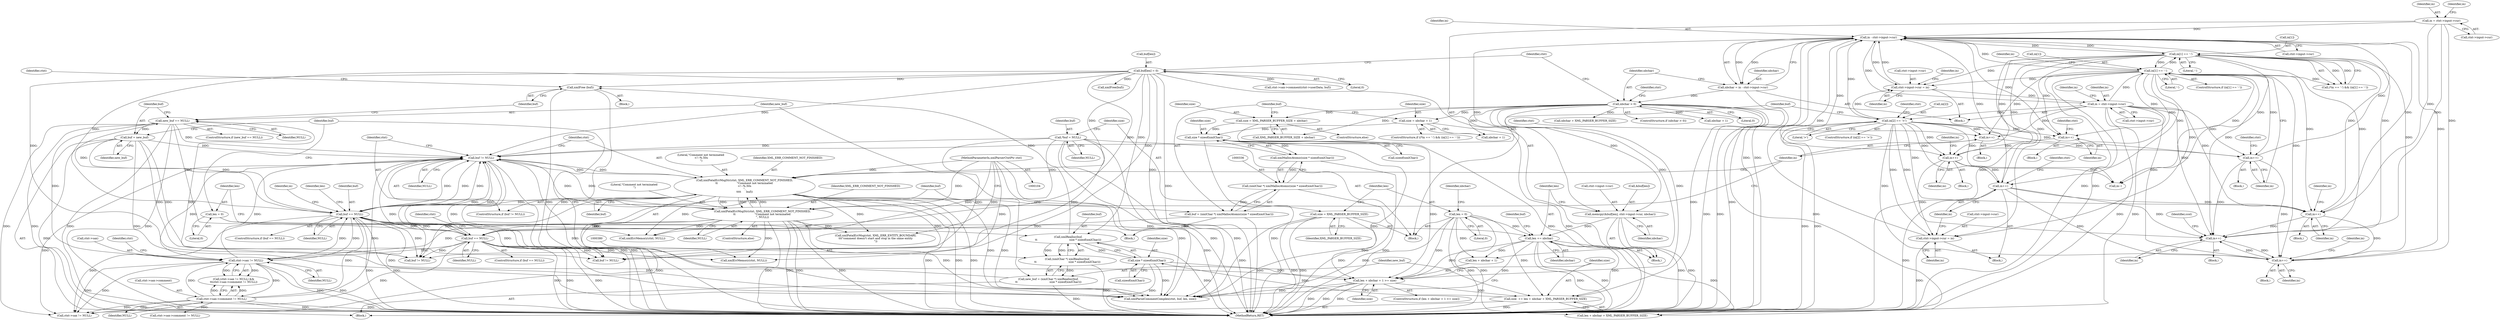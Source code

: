digraph "0_Chrome_d0947db40187f4708c58e64cbd6013faf9eddeed_8@pointer" {
"1000392" [label="(Call,xmlFree (buf))"];
"1000381" [label="(Call,xmlRealloc(buf,\n\t\t                                     size * sizeof(xmlChar)))"];
"1000420" [label="(Call,buf[len] = 0)"];
"1000307" [label="(Call,buf == NULL)"];
"1000579" [label="(Call,buf != NULL)"];
"1000343" [label="(Call,buf == NULL)"];
"1000333" [label="(Call,buf = (xmlChar *) xmlMallocAtomic(size * sizeof(xmlChar)))"];
"1000335" [label="(Call,(xmlChar *) xmlMallocAtomic(size * sizeof(xmlChar)))"];
"1000337" [label="(Call,xmlMallocAtomic(size * sizeof(xmlChar)))"];
"1000338" [label="(Call,size * sizeof(xmlChar))"];
"1000328" [label="(Call,size = XML_PARSER_BUFFER_SIZE + nbchar)"];
"1000287" [label="(Call,nbchar > 0)"];
"1000277" [label="(Call,nbchar = in - ctxt->input->cur)"];
"1000279" [label="(Call,in - ctxt->input->cur)"];
"1000508" [label="(Call,in[1] == '-')"];
"1000317" [label="(Call,in[1] == '-')"];
"1000494" [label="(Call,in = ctxt->input->cur)"];
"1000425" [label="(Call,ctxt->input->cur = in)"];
"1000515" [label="(Call,in[2] == '>')"];
"1000238" [label="(Call,in++)"];
"1000601" [label="(Call,in++)"];
"1000593" [label="(Call,in++)"];
"1000474" [label="(Call,in++)"];
"1000459" [label="(Call,in++)"];
"1000438" [label="(Call,in++)"];
"1000198" [label="(Call,in++)"];
"1000168" [label="(Call,in = ctxt->input->cur)"];
"1000270" [label="(Call,in++)"];
"1000467" [label="(Call,ctxt->input->cur = in)"];
"1000322" [label="(Call,size = nbchar + 1)"];
"1000403" [label="(Call,buf = new_buf)"];
"1000388" [label="(Call,new_buf == NULL)"];
"1000377" [label="(Call,new_buf = (xmlChar *) xmlRealloc(buf,\n\t\t                                     size * sizeof(xmlChar)))"];
"1000379" [label="(Call,(xmlChar *) xmlRealloc(buf,\n\t\t                                     size * sizeof(xmlChar)))"];
"1000582" [label="(Call,xmlFatalErrMsgStr(ctxt, XML_ERR_COMMENT_NOT_FINISHED,\n\t\t                      \"Comment not terminated \n<!--%.50s\n\",\n\t\t\t\t      buf))"];
"1000588" [label="(Call,xmlFatalErrMsgStr(ctxt, XML_ERR_COMMENT_NOT_FINISHED,\n\t\t                      \"Comment not terminated \n\", NULL))"];
"1000105" [label="(MethodParameterIn,xmlParserCtxtPtr ctxt)"];
"1000108" [label="(Call,*buf = NULL)"];
"1000298" [label="(Call,ctxt->sax->comment != NULL)"];
"1000293" [label="(Call,ctxt->sax != NULL)"];
"1000383" [label="(Call,size * sizeof(xmlChar))"];
"1000370" [label="(Call,size  += len + nbchar + XML_PARSER_BUFFER_SIZE)"];
"1000116" [label="(Call,len = 0)"];
"1000417" [label="(Call,len += nbchar)"];
"1000406" [label="(Call,memcpy(&buf[len], ctxt->input->cur, nbchar))"];
"1000356" [label="(Call,len = 0)"];
"1000361" [label="(Call,len + nbchar + 1 >= size)"];
"1000112" [label="(Call,size = XML_PARSER_BUFFER_SIZE)"];
"1000287" [label="(Call,nbchar > 0)"];
"1000592" [label="(Identifier,NULL)"];
"1000333" [label="(Call,buf = (xmlChar *) xmlMallocAtomic(size * sizeof(xmlChar)))"];
"1000570" [label="(Call,xmlFree(buf))"];
"1000315" [label="(Identifier,in)"];
"1000110" [label="(Identifier,NULL)"];
"1000387" [label="(ControlStructure,if (new_buf == NULL))"];
"1000169" [label="(Identifier,in)"];
"1000294" [label="(Call,ctxt->sax)"];
"1000345" [label="(Identifier,NULL)"];
"1000293" [label="(Call,ctxt->sax != NULL)"];
"1000395" [label="(Identifier,ctxt)"];
"1000328" [label="(Call,size = XML_PARSER_BUFFER_SIZE + nbchar)"];
"1000593" [label="(Call,in++)"];
"1000422" [label="(Identifier,buf)"];
"1000307" [label="(Call,buf == NULL)"];
"1000108" [label="(Call,*buf = NULL)"];
"1000509" [label="(Call,in[1])"];
"1000584" [label="(Identifier,XML_ERR_COMMENT_NOT_FINISHED)"];
"1000357" [label="(Identifier,len)"];
"1000317" [label="(Call,in[1] == '-')"];
"1000377" [label="(Call,new_buf = (xmlChar *) xmlRealloc(buf,\n\t\t                                     size * sizeof(xmlChar)))"];
"1000557" [label="(Call,buf != NULL)"];
"1000334" [label="(Identifier,buf)"];
"1000374" [label="(Call,nbchar + XML_PARSER_BUFFER_SIZE)"];
"1000602" [label="(Identifier,in)"];
"1000404" [label="(Identifier,buf)"];
"1000305" [label="(Block,)"];
"1000281" [label="(Call,ctxt->input->cur)"];
"1000295" [label="(Identifier,ctxt)"];
"1000425" [label="(Call,ctxt->input->cur = in)"];
"1000363" [label="(Identifier,len)"];
"1000329" [label="(Identifier,size)"];
"1000525" [label="(Identifier,ctxt)"];
"1000392" [label="(Call,xmlFree (buf))"];
"1000384" [label="(Identifier,size)"];
"1000385" [label="(Call,sizeof(xmlChar))"];
"1000114" [label="(Identifier,XML_PARSER_BUFFER_SIZE)"];
"1000420" [label="(Call,buf[len] = 0)"];
"1000407" [label="(Call,&buf[len])"];
"1000458" [label="(Block,)"];
"1000464" [label="(Identifier,in)"];
"1000368" [label="(Block,)"];
"1000371" [label="(Identifier,size)"];
"1000579" [label="(Call,buf != NULL)"];
"1000581" [label="(Identifier,NULL)"];
"1000624" [label="(Call,xmlParseCommentComplex(ctxt, buf, len, size))"];
"1000467" [label="(Call,ctxt->input->cur = in)"];
"1000512" [label="(Literal,'-')"];
"1000589" [label="(Identifier,ctxt)"];
"1000321" [label="(Literal,'-')"];
"1000176" [label="(Block,)"];
"1000466" [label="(Block,)"];
"1000390" [label="(Identifier,NULL)"];
"1000361" [label="(Call,len + nbchar + 1 >= size)"];
"1000496" [label="(Call,ctxt->input->cur)"];
"1000367" [label="(Identifier,size)"];
"1000342" [label="(ControlStructure,if (buf == NULL))"];
"1000113" [label="(Identifier,size)"];
"1000323" [label="(Identifier,size)"];
"1000560" [label="(Call,ctxt->sax->comment(ctxt->userData, buf))"];
"1000578" [label="(ControlStructure,if (buf != NULL))"];
"1000517" [label="(Identifier,in)"];
"1000437" [label="(Block,)"];
"1000590" [label="(Identifier,XML_ERR_COMMENT_NOT_FINISHED)"];
"1000299" [label="(Call,ctxt->sax->comment)"];
"1000383" [label="(Call,size * sizeof(xmlChar))"];
"1000348" [label="(Identifier,ctxt)"];
"1000358" [label="(Literal,0)"];
"1000635" [label="(MethodReturn,RET)"];
"1000288" [label="(Identifier,nbchar)"];
"1000337" [label="(Call,xmlMallocAtomic(size * sizeof(xmlChar)))"];
"1000494" [label="(Call,in = ctxt->input->cur)"];
"1000382" [label="(Identifier,buf)"];
"1000238" [label="(Call,in++)"];
"1000199" [label="(Identifier,in)"];
"1000606" [label="(Identifier,ctxt)"];
"1000370" [label="(Call,size  += len + nbchar + XML_PARSER_BUFFER_SIZE)"];
"1000393" [label="(Identifier,buf)"];
"1000567" [label="(Call,buf != NULL)"];
"1000431" [label="(Identifier,in)"];
"1000585" [label="(Literal,\"Comment not terminated \n<!--%.50s\n\")"];
"1000474" [label="(Call,in++)"];
"1000601" [label="(Call,in++)"];
"1000417" [label="(Call,len += nbchar)"];
"1000344" [label="(Identifier,buf)"];
"1000339" [label="(Identifier,size)"];
"1000168" [label="(Call,in = ctxt->input->cur)"];
"1000379" [label="(Call,(xmlChar *) xmlRealloc(buf,\n\t\t                                     size * sizeof(xmlChar)))"];
"1000479" [label="(Identifier,ctxt)"];
"1000306" [label="(ControlStructure,if (buf == NULL))"];
"1000372" [label="(Call,len + nbchar + XML_PARSER_BUFFER_SIZE)"];
"1000274" [label="(Identifier,in)"];
"1000280" [label="(Identifier,in)"];
"1000443" [label="(Identifier,ctxt)"];
"1000416" [label="(Identifier,nbchar)"];
"1000362" [label="(Call,len + nbchar + 1)"];
"1000330" [label="(Call,XML_PARSER_BUFFER_SIZE + nbchar)"];
"1000515" [label="(Call,in[2] == '>')"];
"1000506" [label="(Block,)"];
"1000508" [label="(Call,in[1] == '-')"];
"1000327" [label="(ControlStructure,else)"];
"1000298" [label="(Call,ctxt->sax->comment != NULL)"];
"1000322" [label="(Call,size = nbchar + 1)"];
"1000301" [label="(Identifier,ctxt)"];
"1000170" [label="(Call,ctxt->input->cur)"];
"1000237" [label="(Block,)"];
"1000277" [label="(Call,nbchar = in - ctxt->input->cur)"];
"1000583" [label="(Identifier,ctxt)"];
"1000389" [label="(Identifier,new_buf)"];
"1000241" [label="(Identifier,ccol)"];
"1000544" [label="(Call,ctxt->sax->comment != NULL)"];
"1000411" [label="(Call,ctxt->input->cur)"];
"1000180" [label="(Identifier,in)"];
"1000335" [label="(Call,(xmlChar *) xmlMallocAtomic(size * sizeof(xmlChar)))"];
"1000439" [label="(Identifier,in)"];
"1000116" [label="(Call,len = 0)"];
"1000424" [label="(Literal,0)"];
"1000530" [label="(Call,xmlFatalErrMsg(ctxt, XML_ERR_ENTITY_BOUNDARY,\n\t\t\t\"comment doesn't start and stop in the same entity\n\"))"];
"1000356" [label="(Call,len = 0)"];
"1000381" [label="(Call,xmlRealloc(buf,\n\t\t                                     size * sizeof(xmlChar)))"];
"1000118" [label="(Literal,0)"];
"1000507" [label="(ControlStructure,if (in[1] == '-'))"];
"1000198" [label="(Call,in++)"];
"1000586" [label="(Identifier,buf)"];
"1000343" [label="(Call,buf == NULL)"];
"1000286" [label="(ControlStructure,if (nbchar > 0))"];
"1000495" [label="(Identifier,in)"];
"1000105" [label="(MethodParameterIn,xmlParserCtxtPtr ctxt)"];
"1000338" [label="(Call,size * sizeof(xmlChar))"];
"1000347" [label="(Call,xmlErrMemory(ctxt, NULL))"];
"1000580" [label="(Identifier,buf)"];
"1000490" [label="(Call,in--)"];
"1000468" [label="(Call,ctxt->input->cur)"];
"1000391" [label="(Block,)"];
"1000297" [label="(Identifier,NULL)"];
"1000279" [label="(Call,in - ctxt->input->cur)"];
"1000519" [label="(Literal,'>')"];
"1000421" [label="(Call,buf[len])"];
"1000312" [label="(Call,(*in == '-') && (in[1] == '-'))"];
"1000403" [label="(Call,buf = new_buf)"];
"1000598" [label="(Identifier,ctxt)"];
"1000459" [label="(Call,in++)"];
"1000438" [label="(Call,in++)"];
"1000587" [label="(ControlStructure,else)"];
"1000309" [label="(Identifier,NULL)"];
"1000340" [label="(Call,sizeof(xmlChar))"];
"1000112" [label="(Call,size = XML_PARSER_BUFFER_SIZE)"];
"1000516" [label="(Call,in[2])"];
"1000318" [label="(Call,in[1])"];
"1000256" [label="(Block,)"];
"1000278" [label="(Identifier,nbchar)"];
"1000109" [label="(Identifier,buf)"];
"1000117" [label="(Identifier,len)"];
"1000426" [label="(Call,ctxt->input->cur)"];
"1000504" [label="(Identifier,in)"];
"1000475" [label="(Identifier,in)"];
"1000394" [label="(Call,xmlErrMemory(ctxt, NULL))"];
"1000409" [label="(Identifier,buf)"];
"1000271" [label="(Identifier,in)"];
"1000588" [label="(Call,xmlFatalErrMsgStr(ctxt, XML_ERR_COMMENT_NOT_FINISHED,\n\t\t                      \"Comment not terminated \n\", NULL))"];
"1000364" [label="(Call,nbchar + 1)"];
"1000360" [label="(ControlStructure,if (len + nbchar + 1 >= size))"];
"1000311" [label="(ControlStructure,if ((*in == '-') && (in[1] == '-')))"];
"1000538" [label="(Call,ctxt->sax != NULL)"];
"1000270" [label="(Call,in++)"];
"1000419" [label="(Identifier,nbchar)"];
"1000202" [label="(Identifier,in)"];
"1000239" [label="(Identifier,in)"];
"1000406" [label="(Call,memcpy(&buf[len], ctxt->input->cur, nbchar))"];
"1000514" [label="(ControlStructure,if (in[2] == '>'))"];
"1000378" [label="(Identifier,new_buf)"];
"1000405" [label="(Identifier,new_buf)"];
"1000308" [label="(Identifier,buf)"];
"1000324" [label="(Call,nbchar + 1)"];
"1000435" [label="(Identifier,in)"];
"1000473" [label="(Identifier,in)"];
"1000594" [label="(Identifier,in)"];
"1000388" [label="(Call,new_buf == NULL)"];
"1000591" [label="(Literal,\"Comment not terminated \n\")"];
"1000289" [label="(Literal,0)"];
"1000428" [label="(Identifier,ctxt)"];
"1000292" [label="(Call,(ctxt->sax != NULL) &&\n\t\t(ctxt->sax->comment != NULL))"];
"1000460" [label="(Identifier,in)"];
"1000310" [label="(Block,)"];
"1000106" [label="(Block,)"];
"1000304" [label="(Identifier,NULL)"];
"1000123" [label="(Identifier,nbchar)"];
"1000184" [label="(Block,)"];
"1000513" [label="(Block,)"];
"1000418" [label="(Identifier,len)"];
"1000582" [label="(Call,xmlFatalErrMsgStr(ctxt, XML_ERR_COMMENT_NOT_FINISHED,\n\t\t                      \"Comment not terminated \n<!--%.50s\n\",\n\t\t\t\t      buf))"];
"1000392" -> "1000391"  [label="AST: "];
"1000392" -> "1000393"  [label="CFG: "];
"1000393" -> "1000392"  [label="AST: "];
"1000395" -> "1000392"  [label="CFG: "];
"1000392" -> "1000635"  [label="DDG: "];
"1000392" -> "1000635"  [label="DDG: "];
"1000381" -> "1000392"  [label="DDG: "];
"1000420" -> "1000392"  [label="DDG: "];
"1000381" -> "1000379"  [label="AST: "];
"1000381" -> "1000383"  [label="CFG: "];
"1000382" -> "1000381"  [label="AST: "];
"1000383" -> "1000381"  [label="AST: "];
"1000379" -> "1000381"  [label="CFG: "];
"1000381" -> "1000635"  [label="DDG: "];
"1000381" -> "1000379"  [label="DDG: "];
"1000381" -> "1000379"  [label="DDG: "];
"1000420" -> "1000381"  [label="DDG: "];
"1000307" -> "1000381"  [label="DDG: "];
"1000383" -> "1000381"  [label="DDG: "];
"1000420" -> "1000305"  [label="AST: "];
"1000420" -> "1000424"  [label="CFG: "];
"1000421" -> "1000420"  [label="AST: "];
"1000424" -> "1000420"  [label="AST: "];
"1000428" -> "1000420"  [label="CFG: "];
"1000420" -> "1000635"  [label="DDG: "];
"1000420" -> "1000307"  [label="DDG: "];
"1000420" -> "1000343"  [label="DDG: "];
"1000420" -> "1000557"  [label="DDG: "];
"1000420" -> "1000560"  [label="DDG: "];
"1000420" -> "1000567"  [label="DDG: "];
"1000420" -> "1000570"  [label="DDG: "];
"1000420" -> "1000579"  [label="DDG: "];
"1000420" -> "1000582"  [label="DDG: "];
"1000420" -> "1000624"  [label="DDG: "];
"1000307" -> "1000306"  [label="AST: "];
"1000307" -> "1000309"  [label="CFG: "];
"1000308" -> "1000307"  [label="AST: "];
"1000309" -> "1000307"  [label="AST: "];
"1000315" -> "1000307"  [label="CFG: "];
"1000363" -> "1000307"  [label="CFG: "];
"1000307" -> "1000635"  [label="DDG: "];
"1000307" -> "1000635"  [label="DDG: "];
"1000307" -> "1000293"  [label="DDG: "];
"1000579" -> "1000307"  [label="DDG: "];
"1000343" -> "1000307"  [label="DDG: "];
"1000403" -> "1000307"  [label="DDG: "];
"1000582" -> "1000307"  [label="DDG: "];
"1000108" -> "1000307"  [label="DDG: "];
"1000298" -> "1000307"  [label="DDG: "];
"1000293" -> "1000307"  [label="DDG: "];
"1000307" -> "1000343"  [label="DDG: "];
"1000307" -> "1000388"  [label="DDG: "];
"1000307" -> "1000538"  [label="DDG: "];
"1000307" -> "1000557"  [label="DDG: "];
"1000307" -> "1000567"  [label="DDG: "];
"1000307" -> "1000579"  [label="DDG: "];
"1000307" -> "1000579"  [label="DDG: "];
"1000307" -> "1000624"  [label="DDG: "];
"1000579" -> "1000578"  [label="AST: "];
"1000579" -> "1000581"  [label="CFG: "];
"1000580" -> "1000579"  [label="AST: "];
"1000581" -> "1000579"  [label="AST: "];
"1000583" -> "1000579"  [label="CFG: "];
"1000589" -> "1000579"  [label="CFG: "];
"1000579" -> "1000635"  [label="DDG: "];
"1000579" -> "1000635"  [label="DDG: "];
"1000579" -> "1000293"  [label="DDG: "];
"1000579" -> "1000538"  [label="DDG: "];
"1000579" -> "1000557"  [label="DDG: "];
"1000579" -> "1000567"  [label="DDG: "];
"1000343" -> "1000579"  [label="DDG: "];
"1000343" -> "1000579"  [label="DDG: "];
"1000403" -> "1000579"  [label="DDG: "];
"1000582" -> "1000579"  [label="DDG: "];
"1000108" -> "1000579"  [label="DDG: "];
"1000298" -> "1000579"  [label="DDG: "];
"1000588" -> "1000579"  [label="DDG: "];
"1000293" -> "1000579"  [label="DDG: "];
"1000388" -> "1000579"  [label="DDG: "];
"1000579" -> "1000582"  [label="DDG: "];
"1000579" -> "1000588"  [label="DDG: "];
"1000579" -> "1000624"  [label="DDG: "];
"1000343" -> "1000342"  [label="AST: "];
"1000343" -> "1000345"  [label="CFG: "];
"1000344" -> "1000343"  [label="AST: "];
"1000345" -> "1000343"  [label="AST: "];
"1000348" -> "1000343"  [label="CFG: "];
"1000357" -> "1000343"  [label="CFG: "];
"1000343" -> "1000635"  [label="DDG: "];
"1000343" -> "1000635"  [label="DDG: "];
"1000343" -> "1000635"  [label="DDG: "];
"1000343" -> "1000293"  [label="DDG: "];
"1000333" -> "1000343"  [label="DDG: "];
"1000343" -> "1000347"  [label="DDG: "];
"1000343" -> "1000538"  [label="DDG: "];
"1000343" -> "1000557"  [label="DDG: "];
"1000343" -> "1000567"  [label="DDG: "];
"1000343" -> "1000624"  [label="DDG: "];
"1000333" -> "1000310"  [label="AST: "];
"1000333" -> "1000335"  [label="CFG: "];
"1000334" -> "1000333"  [label="AST: "];
"1000335" -> "1000333"  [label="AST: "];
"1000344" -> "1000333"  [label="CFG: "];
"1000333" -> "1000635"  [label="DDG: "];
"1000335" -> "1000333"  [label="DDG: "];
"1000335" -> "1000337"  [label="CFG: "];
"1000336" -> "1000335"  [label="AST: "];
"1000337" -> "1000335"  [label="AST: "];
"1000335" -> "1000635"  [label="DDG: "];
"1000337" -> "1000335"  [label="DDG: "];
"1000337" -> "1000338"  [label="CFG: "];
"1000338" -> "1000337"  [label="AST: "];
"1000337" -> "1000635"  [label="DDG: "];
"1000338" -> "1000337"  [label="DDG: "];
"1000338" -> "1000340"  [label="CFG: "];
"1000339" -> "1000338"  [label="AST: "];
"1000340" -> "1000338"  [label="AST: "];
"1000338" -> "1000635"  [label="DDG: "];
"1000328" -> "1000338"  [label="DDG: "];
"1000322" -> "1000338"  [label="DDG: "];
"1000338" -> "1000361"  [label="DDG: "];
"1000338" -> "1000624"  [label="DDG: "];
"1000328" -> "1000327"  [label="AST: "];
"1000328" -> "1000330"  [label="CFG: "];
"1000329" -> "1000328"  [label="AST: "];
"1000330" -> "1000328"  [label="AST: "];
"1000334" -> "1000328"  [label="CFG: "];
"1000328" -> "1000635"  [label="DDG: "];
"1000287" -> "1000328"  [label="DDG: "];
"1000287" -> "1000286"  [label="AST: "];
"1000287" -> "1000289"  [label="CFG: "];
"1000288" -> "1000287"  [label="AST: "];
"1000289" -> "1000287"  [label="AST: "];
"1000295" -> "1000287"  [label="CFG: "];
"1000428" -> "1000287"  [label="CFG: "];
"1000287" -> "1000635"  [label="DDG: "];
"1000287" -> "1000635"  [label="DDG: "];
"1000277" -> "1000287"  [label="DDG: "];
"1000287" -> "1000322"  [label="DDG: "];
"1000287" -> "1000324"  [label="DDG: "];
"1000287" -> "1000330"  [label="DDG: "];
"1000287" -> "1000361"  [label="DDG: "];
"1000287" -> "1000362"  [label="DDG: "];
"1000287" -> "1000364"  [label="DDG: "];
"1000287" -> "1000370"  [label="DDG: "];
"1000287" -> "1000372"  [label="DDG: "];
"1000287" -> "1000374"  [label="DDG: "];
"1000287" -> "1000406"  [label="DDG: "];
"1000277" -> "1000176"  [label="AST: "];
"1000277" -> "1000279"  [label="CFG: "];
"1000278" -> "1000277"  [label="AST: "];
"1000279" -> "1000277"  [label="AST: "];
"1000288" -> "1000277"  [label="CFG: "];
"1000277" -> "1000635"  [label="DDG: "];
"1000279" -> "1000277"  [label="DDG: "];
"1000279" -> "1000277"  [label="DDG: "];
"1000279" -> "1000281"  [label="CFG: "];
"1000280" -> "1000279"  [label="AST: "];
"1000281" -> "1000279"  [label="AST: "];
"1000279" -> "1000635"  [label="DDG: "];
"1000279" -> "1000635"  [label="DDG: "];
"1000508" -> "1000279"  [label="DDG: "];
"1000238" -> "1000279"  [label="DDG: "];
"1000601" -> "1000279"  [label="DDG: "];
"1000474" -> "1000279"  [label="DDG: "];
"1000198" -> "1000279"  [label="DDG: "];
"1000270" -> "1000279"  [label="DDG: "];
"1000168" -> "1000279"  [label="DDG: "];
"1000317" -> "1000279"  [label="DDG: "];
"1000494" -> "1000279"  [label="DDG: "];
"1000515" -> "1000279"  [label="DDG: "];
"1000467" -> "1000279"  [label="DDG: "];
"1000425" -> "1000279"  [label="DDG: "];
"1000279" -> "1000317"  [label="DDG: "];
"1000279" -> "1000406"  [label="DDG: "];
"1000279" -> "1000425"  [label="DDG: "];
"1000279" -> "1000438"  [label="DDG: "];
"1000279" -> "1000459"  [label="DDG: "];
"1000508" -> "1000507"  [label="AST: "];
"1000508" -> "1000512"  [label="CFG: "];
"1000509" -> "1000508"  [label="AST: "];
"1000512" -> "1000508"  [label="AST: "];
"1000517" -> "1000508"  [label="CFG: "];
"1000602" -> "1000508"  [label="CFG: "];
"1000508" -> "1000635"  [label="DDG: "];
"1000508" -> "1000635"  [label="DDG: "];
"1000508" -> "1000198"  [label="DDG: "];
"1000508" -> "1000238"  [label="DDG: "];
"1000508" -> "1000270"  [label="DDG: "];
"1000508" -> "1000312"  [label="DDG: "];
"1000508" -> "1000317"  [label="DDG: "];
"1000508" -> "1000425"  [label="DDG: "];
"1000508" -> "1000438"  [label="DDG: "];
"1000508" -> "1000459"  [label="DDG: "];
"1000508" -> "1000467"  [label="DDG: "];
"1000508" -> "1000474"  [label="DDG: "];
"1000508" -> "1000490"  [label="DDG: "];
"1000317" -> "1000508"  [label="DDG: "];
"1000494" -> "1000508"  [label="DDG: "];
"1000508" -> "1000593"  [label="DDG: "];
"1000508" -> "1000601"  [label="DDG: "];
"1000317" -> "1000312"  [label="AST: "];
"1000317" -> "1000321"  [label="CFG: "];
"1000318" -> "1000317"  [label="AST: "];
"1000321" -> "1000317"  [label="AST: "];
"1000312" -> "1000317"  [label="CFG: "];
"1000317" -> "1000635"  [label="DDG: "];
"1000317" -> "1000198"  [label="DDG: "];
"1000317" -> "1000238"  [label="DDG: "];
"1000317" -> "1000270"  [label="DDG: "];
"1000317" -> "1000312"  [label="DDG: "];
"1000317" -> "1000312"  [label="DDG: "];
"1000317" -> "1000425"  [label="DDG: "];
"1000317" -> "1000438"  [label="DDG: "];
"1000317" -> "1000459"  [label="DDG: "];
"1000317" -> "1000467"  [label="DDG: "];
"1000317" -> "1000474"  [label="DDG: "];
"1000317" -> "1000490"  [label="DDG: "];
"1000494" -> "1000176"  [label="AST: "];
"1000494" -> "1000496"  [label="CFG: "];
"1000495" -> "1000494"  [label="AST: "];
"1000496" -> "1000494"  [label="AST: "];
"1000504" -> "1000494"  [label="CFG: "];
"1000494" -> "1000635"  [label="DDG: "];
"1000494" -> "1000635"  [label="DDG: "];
"1000494" -> "1000198"  [label="DDG: "];
"1000494" -> "1000238"  [label="DDG: "];
"1000494" -> "1000270"  [label="DDG: "];
"1000425" -> "1000494"  [label="DDG: "];
"1000494" -> "1000515"  [label="DDG: "];
"1000494" -> "1000593"  [label="DDG: "];
"1000494" -> "1000601"  [label="DDG: "];
"1000425" -> "1000176"  [label="AST: "];
"1000425" -> "1000431"  [label="CFG: "];
"1000426" -> "1000425"  [label="AST: "];
"1000431" -> "1000425"  [label="AST: "];
"1000435" -> "1000425"  [label="CFG: "];
"1000515" -> "1000425"  [label="DDG: "];
"1000515" -> "1000514"  [label="AST: "];
"1000515" -> "1000519"  [label="CFG: "];
"1000516" -> "1000515"  [label="AST: "];
"1000519" -> "1000515"  [label="AST: "];
"1000525" -> "1000515"  [label="CFG: "];
"1000580" -> "1000515"  [label="CFG: "];
"1000515" -> "1000635"  [label="DDG: "];
"1000515" -> "1000635"  [label="DDG: "];
"1000515" -> "1000198"  [label="DDG: "];
"1000515" -> "1000238"  [label="DDG: "];
"1000515" -> "1000270"  [label="DDG: "];
"1000515" -> "1000438"  [label="DDG: "];
"1000515" -> "1000459"  [label="DDG: "];
"1000515" -> "1000467"  [label="DDG: "];
"1000515" -> "1000474"  [label="DDG: "];
"1000515" -> "1000490"  [label="DDG: "];
"1000515" -> "1000593"  [label="DDG: "];
"1000515" -> "1000601"  [label="DDG: "];
"1000238" -> "1000237"  [label="AST: "];
"1000238" -> "1000239"  [label="CFG: "];
"1000239" -> "1000238"  [label="AST: "];
"1000241" -> "1000238"  [label="CFG: "];
"1000601" -> "1000238"  [label="DDG: "];
"1000474" -> "1000238"  [label="DDG: "];
"1000198" -> "1000238"  [label="DDG: "];
"1000270" -> "1000238"  [label="DDG: "];
"1000168" -> "1000238"  [label="DDG: "];
"1000238" -> "1000270"  [label="DDG: "];
"1000601" -> "1000506"  [label="AST: "];
"1000601" -> "1000602"  [label="CFG: "];
"1000602" -> "1000601"  [label="AST: "];
"1000606" -> "1000601"  [label="CFG: "];
"1000601" -> "1000270"  [label="DDG: "];
"1000593" -> "1000601"  [label="DDG: "];
"1000593" -> "1000513"  [label="AST: "];
"1000593" -> "1000594"  [label="CFG: "];
"1000594" -> "1000593"  [label="AST: "];
"1000598" -> "1000593"  [label="CFG: "];
"1000474" -> "1000466"  [label="AST: "];
"1000474" -> "1000475"  [label="CFG: "];
"1000475" -> "1000474"  [label="AST: "];
"1000479" -> "1000474"  [label="CFG: "];
"1000474" -> "1000635"  [label="DDG: "];
"1000474" -> "1000198"  [label="DDG: "];
"1000474" -> "1000270"  [label="DDG: "];
"1000459" -> "1000474"  [label="DDG: "];
"1000459" -> "1000458"  [label="AST: "];
"1000459" -> "1000460"  [label="CFG: "];
"1000460" -> "1000459"  [label="AST: "];
"1000464" -> "1000459"  [label="CFG: "];
"1000438" -> "1000459"  [label="DDG: "];
"1000459" -> "1000467"  [label="DDG: "];
"1000459" -> "1000490"  [label="DDG: "];
"1000438" -> "1000437"  [label="AST: "];
"1000438" -> "1000439"  [label="CFG: "];
"1000439" -> "1000438"  [label="AST: "];
"1000443" -> "1000438"  [label="CFG: "];
"1000198" -> "1000184"  [label="AST: "];
"1000198" -> "1000199"  [label="CFG: "];
"1000199" -> "1000198"  [label="AST: "];
"1000202" -> "1000198"  [label="CFG: "];
"1000168" -> "1000198"  [label="DDG: "];
"1000198" -> "1000270"  [label="DDG: "];
"1000168" -> "1000106"  [label="AST: "];
"1000168" -> "1000170"  [label="CFG: "];
"1000169" -> "1000168"  [label="AST: "];
"1000170" -> "1000168"  [label="AST: "];
"1000180" -> "1000168"  [label="CFG: "];
"1000168" -> "1000270"  [label="DDG: "];
"1000270" -> "1000256"  [label="AST: "];
"1000270" -> "1000271"  [label="CFG: "];
"1000271" -> "1000270"  [label="AST: "];
"1000274" -> "1000270"  [label="CFG: "];
"1000467" -> "1000466"  [label="AST: "];
"1000467" -> "1000473"  [label="CFG: "];
"1000468" -> "1000467"  [label="AST: "];
"1000473" -> "1000467"  [label="AST: "];
"1000475" -> "1000467"  [label="CFG: "];
"1000467" -> "1000635"  [label="DDG: "];
"1000322" -> "1000311"  [label="AST: "];
"1000322" -> "1000324"  [label="CFG: "];
"1000323" -> "1000322"  [label="AST: "];
"1000324" -> "1000322"  [label="AST: "];
"1000334" -> "1000322"  [label="CFG: "];
"1000322" -> "1000635"  [label="DDG: "];
"1000403" -> "1000368"  [label="AST: "];
"1000403" -> "1000405"  [label="CFG: "];
"1000404" -> "1000403"  [label="AST: "];
"1000405" -> "1000403"  [label="AST: "];
"1000409" -> "1000403"  [label="CFG: "];
"1000403" -> "1000635"  [label="DDG: "];
"1000388" -> "1000403"  [label="DDG: "];
"1000403" -> "1000557"  [label="DDG: "];
"1000403" -> "1000567"  [label="DDG: "];
"1000403" -> "1000624"  [label="DDG: "];
"1000388" -> "1000387"  [label="AST: "];
"1000388" -> "1000390"  [label="CFG: "];
"1000389" -> "1000388"  [label="AST: "];
"1000390" -> "1000388"  [label="AST: "];
"1000393" -> "1000388"  [label="CFG: "];
"1000404" -> "1000388"  [label="CFG: "];
"1000388" -> "1000635"  [label="DDG: "];
"1000388" -> "1000635"  [label="DDG: "];
"1000388" -> "1000635"  [label="DDG: "];
"1000388" -> "1000293"  [label="DDG: "];
"1000377" -> "1000388"  [label="DDG: "];
"1000388" -> "1000394"  [label="DDG: "];
"1000388" -> "1000538"  [label="DDG: "];
"1000377" -> "1000368"  [label="AST: "];
"1000377" -> "1000379"  [label="CFG: "];
"1000378" -> "1000377"  [label="AST: "];
"1000379" -> "1000377"  [label="AST: "];
"1000389" -> "1000377"  [label="CFG: "];
"1000377" -> "1000635"  [label="DDG: "];
"1000379" -> "1000377"  [label="DDG: "];
"1000380" -> "1000379"  [label="AST: "];
"1000379" -> "1000635"  [label="DDG: "];
"1000582" -> "1000578"  [label="AST: "];
"1000582" -> "1000586"  [label="CFG: "];
"1000583" -> "1000582"  [label="AST: "];
"1000584" -> "1000582"  [label="AST: "];
"1000585" -> "1000582"  [label="AST: "];
"1000586" -> "1000582"  [label="AST: "];
"1000594" -> "1000582"  [label="CFG: "];
"1000582" -> "1000635"  [label="DDG: "];
"1000582" -> "1000635"  [label="DDG: "];
"1000582" -> "1000635"  [label="DDG: "];
"1000582" -> "1000347"  [label="DDG: "];
"1000582" -> "1000394"  [label="DDG: "];
"1000582" -> "1000530"  [label="DDG: "];
"1000582" -> "1000557"  [label="DDG: "];
"1000582" -> "1000567"  [label="DDG: "];
"1000588" -> "1000582"  [label="DDG: "];
"1000588" -> "1000582"  [label="DDG: "];
"1000105" -> "1000582"  [label="DDG: "];
"1000582" -> "1000588"  [label="DDG: "];
"1000582" -> "1000588"  [label="DDG: "];
"1000582" -> "1000624"  [label="DDG: "];
"1000582" -> "1000624"  [label="DDG: "];
"1000588" -> "1000587"  [label="AST: "];
"1000588" -> "1000592"  [label="CFG: "];
"1000589" -> "1000588"  [label="AST: "];
"1000590" -> "1000588"  [label="AST: "];
"1000591" -> "1000588"  [label="AST: "];
"1000592" -> "1000588"  [label="AST: "];
"1000594" -> "1000588"  [label="CFG: "];
"1000588" -> "1000635"  [label="DDG: "];
"1000588" -> "1000635"  [label="DDG: "];
"1000588" -> "1000635"  [label="DDG: "];
"1000588" -> "1000635"  [label="DDG: "];
"1000588" -> "1000293"  [label="DDG: "];
"1000588" -> "1000347"  [label="DDG: "];
"1000588" -> "1000394"  [label="DDG: "];
"1000588" -> "1000530"  [label="DDG: "];
"1000588" -> "1000538"  [label="DDG: "];
"1000105" -> "1000588"  [label="DDG: "];
"1000588" -> "1000624"  [label="DDG: "];
"1000105" -> "1000104"  [label="AST: "];
"1000105" -> "1000635"  [label="DDG: "];
"1000105" -> "1000347"  [label="DDG: "];
"1000105" -> "1000394"  [label="DDG: "];
"1000105" -> "1000530"  [label="DDG: "];
"1000105" -> "1000624"  [label="DDG: "];
"1000108" -> "1000106"  [label="AST: "];
"1000108" -> "1000110"  [label="CFG: "];
"1000109" -> "1000108"  [label="AST: "];
"1000110" -> "1000108"  [label="AST: "];
"1000113" -> "1000108"  [label="CFG: "];
"1000108" -> "1000635"  [label="DDG: "];
"1000108" -> "1000635"  [label="DDG: "];
"1000108" -> "1000557"  [label="DDG: "];
"1000108" -> "1000567"  [label="DDG: "];
"1000108" -> "1000624"  [label="DDG: "];
"1000298" -> "1000292"  [label="AST: "];
"1000298" -> "1000304"  [label="CFG: "];
"1000299" -> "1000298"  [label="AST: "];
"1000304" -> "1000298"  [label="AST: "];
"1000292" -> "1000298"  [label="CFG: "];
"1000298" -> "1000635"  [label="DDG: "];
"1000298" -> "1000635"  [label="DDG: "];
"1000298" -> "1000293"  [label="DDG: "];
"1000298" -> "1000292"  [label="DDG: "];
"1000298" -> "1000292"  [label="DDG: "];
"1000293" -> "1000298"  [label="DDG: "];
"1000298" -> "1000538"  [label="DDG: "];
"1000298" -> "1000544"  [label="DDG: "];
"1000293" -> "1000292"  [label="AST: "];
"1000293" -> "1000297"  [label="CFG: "];
"1000294" -> "1000293"  [label="AST: "];
"1000297" -> "1000293"  [label="AST: "];
"1000301" -> "1000293"  [label="CFG: "];
"1000292" -> "1000293"  [label="CFG: "];
"1000293" -> "1000635"  [label="DDG: "];
"1000293" -> "1000635"  [label="DDG: "];
"1000293" -> "1000292"  [label="DDG: "];
"1000293" -> "1000292"  [label="DDG: "];
"1000293" -> "1000538"  [label="DDG: "];
"1000293" -> "1000538"  [label="DDG: "];
"1000383" -> "1000385"  [label="CFG: "];
"1000384" -> "1000383"  [label="AST: "];
"1000385" -> "1000383"  [label="AST: "];
"1000383" -> "1000635"  [label="DDG: "];
"1000383" -> "1000361"  [label="DDG: "];
"1000370" -> "1000383"  [label="DDG: "];
"1000383" -> "1000624"  [label="DDG: "];
"1000370" -> "1000368"  [label="AST: "];
"1000370" -> "1000372"  [label="CFG: "];
"1000371" -> "1000370"  [label="AST: "];
"1000372" -> "1000370"  [label="AST: "];
"1000378" -> "1000370"  [label="CFG: "];
"1000370" -> "1000635"  [label="DDG: "];
"1000116" -> "1000370"  [label="DDG: "];
"1000417" -> "1000370"  [label="DDG: "];
"1000361" -> "1000370"  [label="DDG: "];
"1000116" -> "1000106"  [label="AST: "];
"1000116" -> "1000118"  [label="CFG: "];
"1000117" -> "1000116"  [label="AST: "];
"1000118" -> "1000116"  [label="AST: "];
"1000123" -> "1000116"  [label="CFG: "];
"1000116" -> "1000635"  [label="DDG: "];
"1000116" -> "1000361"  [label="DDG: "];
"1000116" -> "1000362"  [label="DDG: "];
"1000116" -> "1000372"  [label="DDG: "];
"1000116" -> "1000417"  [label="DDG: "];
"1000116" -> "1000624"  [label="DDG: "];
"1000417" -> "1000305"  [label="AST: "];
"1000417" -> "1000419"  [label="CFG: "];
"1000418" -> "1000417"  [label="AST: "];
"1000419" -> "1000417"  [label="AST: "];
"1000422" -> "1000417"  [label="CFG: "];
"1000417" -> "1000635"  [label="DDG: "];
"1000417" -> "1000635"  [label="DDG: "];
"1000417" -> "1000361"  [label="DDG: "];
"1000417" -> "1000362"  [label="DDG: "];
"1000417" -> "1000372"  [label="DDG: "];
"1000406" -> "1000417"  [label="DDG: "];
"1000356" -> "1000417"  [label="DDG: "];
"1000417" -> "1000624"  [label="DDG: "];
"1000406" -> "1000305"  [label="AST: "];
"1000406" -> "1000416"  [label="CFG: "];
"1000407" -> "1000406"  [label="AST: "];
"1000411" -> "1000406"  [label="AST: "];
"1000416" -> "1000406"  [label="AST: "];
"1000418" -> "1000406"  [label="CFG: "];
"1000406" -> "1000635"  [label="DDG: "];
"1000406" -> "1000635"  [label="DDG: "];
"1000356" -> "1000310"  [label="AST: "];
"1000356" -> "1000358"  [label="CFG: "];
"1000357" -> "1000356"  [label="AST: "];
"1000358" -> "1000356"  [label="AST: "];
"1000409" -> "1000356"  [label="CFG: "];
"1000361" -> "1000360"  [label="AST: "];
"1000361" -> "1000367"  [label="CFG: "];
"1000362" -> "1000361"  [label="AST: "];
"1000367" -> "1000361"  [label="AST: "];
"1000371" -> "1000361"  [label="CFG: "];
"1000409" -> "1000361"  [label="CFG: "];
"1000361" -> "1000635"  [label="DDG: "];
"1000361" -> "1000635"  [label="DDG: "];
"1000361" -> "1000635"  [label="DDG: "];
"1000112" -> "1000361"  [label="DDG: "];
"1000361" -> "1000624"  [label="DDG: "];
"1000112" -> "1000106"  [label="AST: "];
"1000112" -> "1000114"  [label="CFG: "];
"1000113" -> "1000112"  [label="AST: "];
"1000114" -> "1000112"  [label="AST: "];
"1000117" -> "1000112"  [label="CFG: "];
"1000112" -> "1000635"  [label="DDG: "];
"1000112" -> "1000635"  [label="DDG: "];
"1000112" -> "1000624"  [label="DDG: "];
}
